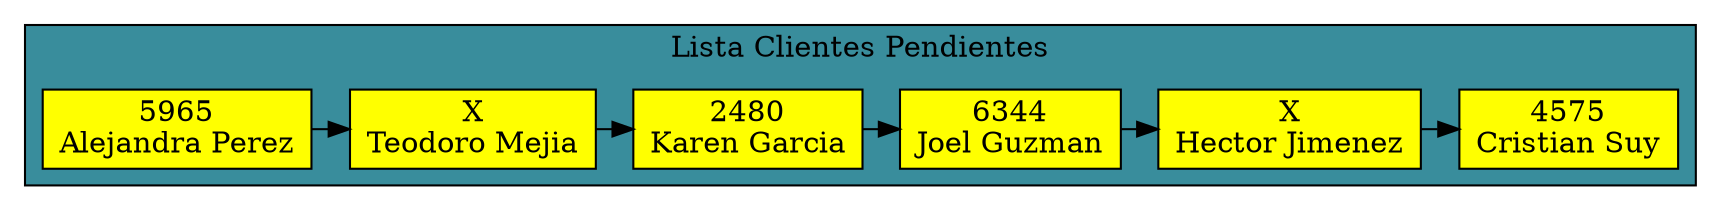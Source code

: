 digraph L{
node [shape=box fillcolor="#FFEDBB" style = filled]
subgraph cluster_p{
label="Lista Clientes Pendientes"
bgcolor = "#398D9C"
Columna1[label = "4575
Cristian Suy", fillcolor=yellow];
Columna2[label = "X
Hector Jimenez", fillcolor=yellow];
Columna3[label = "6344
Joel Guzman", fillcolor=yellow];
Columna4[label = "2480
Karen Garcia", fillcolor=yellow];
Columna5[label = "X
Teodoro Mejia", fillcolor=yellow];
Columna6[label = "5965
Alejandra Perez", fillcolor=yellow];
{rank = same;
Columna1;
Columna2;
Columna3;
Columna4;
Columna5;
Columna6}
Columna6-> Columna5;
Columna5-> Columna4;
Columna4-> Columna3;
Columna3-> Columna2;
Columna2-> Columna1;
}
}
